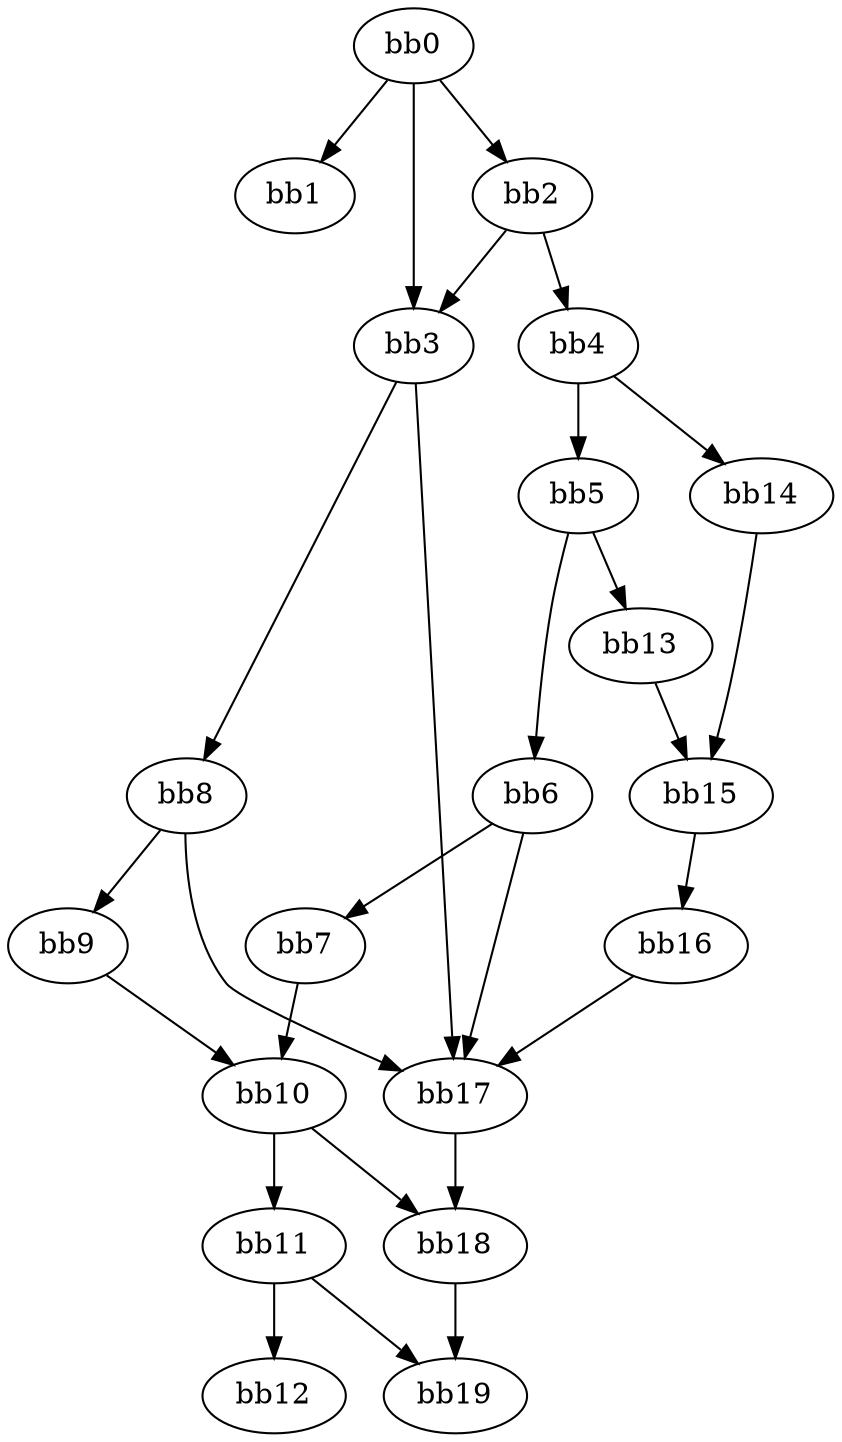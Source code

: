 digraph {
    0 [ label = "bb0\l" ]
    1 [ label = "bb1\l" ]
    2 [ label = "bb2\l" ]
    3 [ label = "bb3\l" ]
    4 [ label = "bb4\l" ]
    5 [ label = "bb5\l" ]
    6 [ label = "bb6\l" ]
    7 [ label = "bb7\l" ]
    8 [ label = "bb8\l" ]
    9 [ label = "bb9\l" ]
    10 [ label = "bb10\l" ]
    11 [ label = "bb11\l" ]
    12 [ label = "bb12\l" ]
    13 [ label = "bb13\l" ]
    14 [ label = "bb14\l" ]
    15 [ label = "bb15\l" ]
    16 [ label = "bb16\l" ]
    17 [ label = "bb17\l" ]
    18 [ label = "bb18\l" ]
    19 [ label = "bb19\l" ]
    0 -> 1 [ ]
    0 -> 2 [ ]
    0 -> 3 [ ]
    2 -> 3 [ ]
    2 -> 4 [ ]
    3 -> 8 [ ]
    3 -> 17 [ ]
    4 -> 5 [ ]
    4 -> 14 [ ]
    5 -> 6 [ ]
    5 -> 13 [ ]
    6 -> 7 [ ]
    6 -> 17 [ ]
    7 -> 10 [ ]
    8 -> 9 [ ]
    8 -> 17 [ ]
    9 -> 10 [ ]
    10 -> 11 [ ]
    10 -> 18 [ ]
    11 -> 12 [ ]
    11 -> 19 [ ]
    13 -> 15 [ ]
    14 -> 15 [ ]
    15 -> 16 [ ]
    16 -> 17 [ ]
    17 -> 18 [ ]
    18 -> 19 [ ]
}


